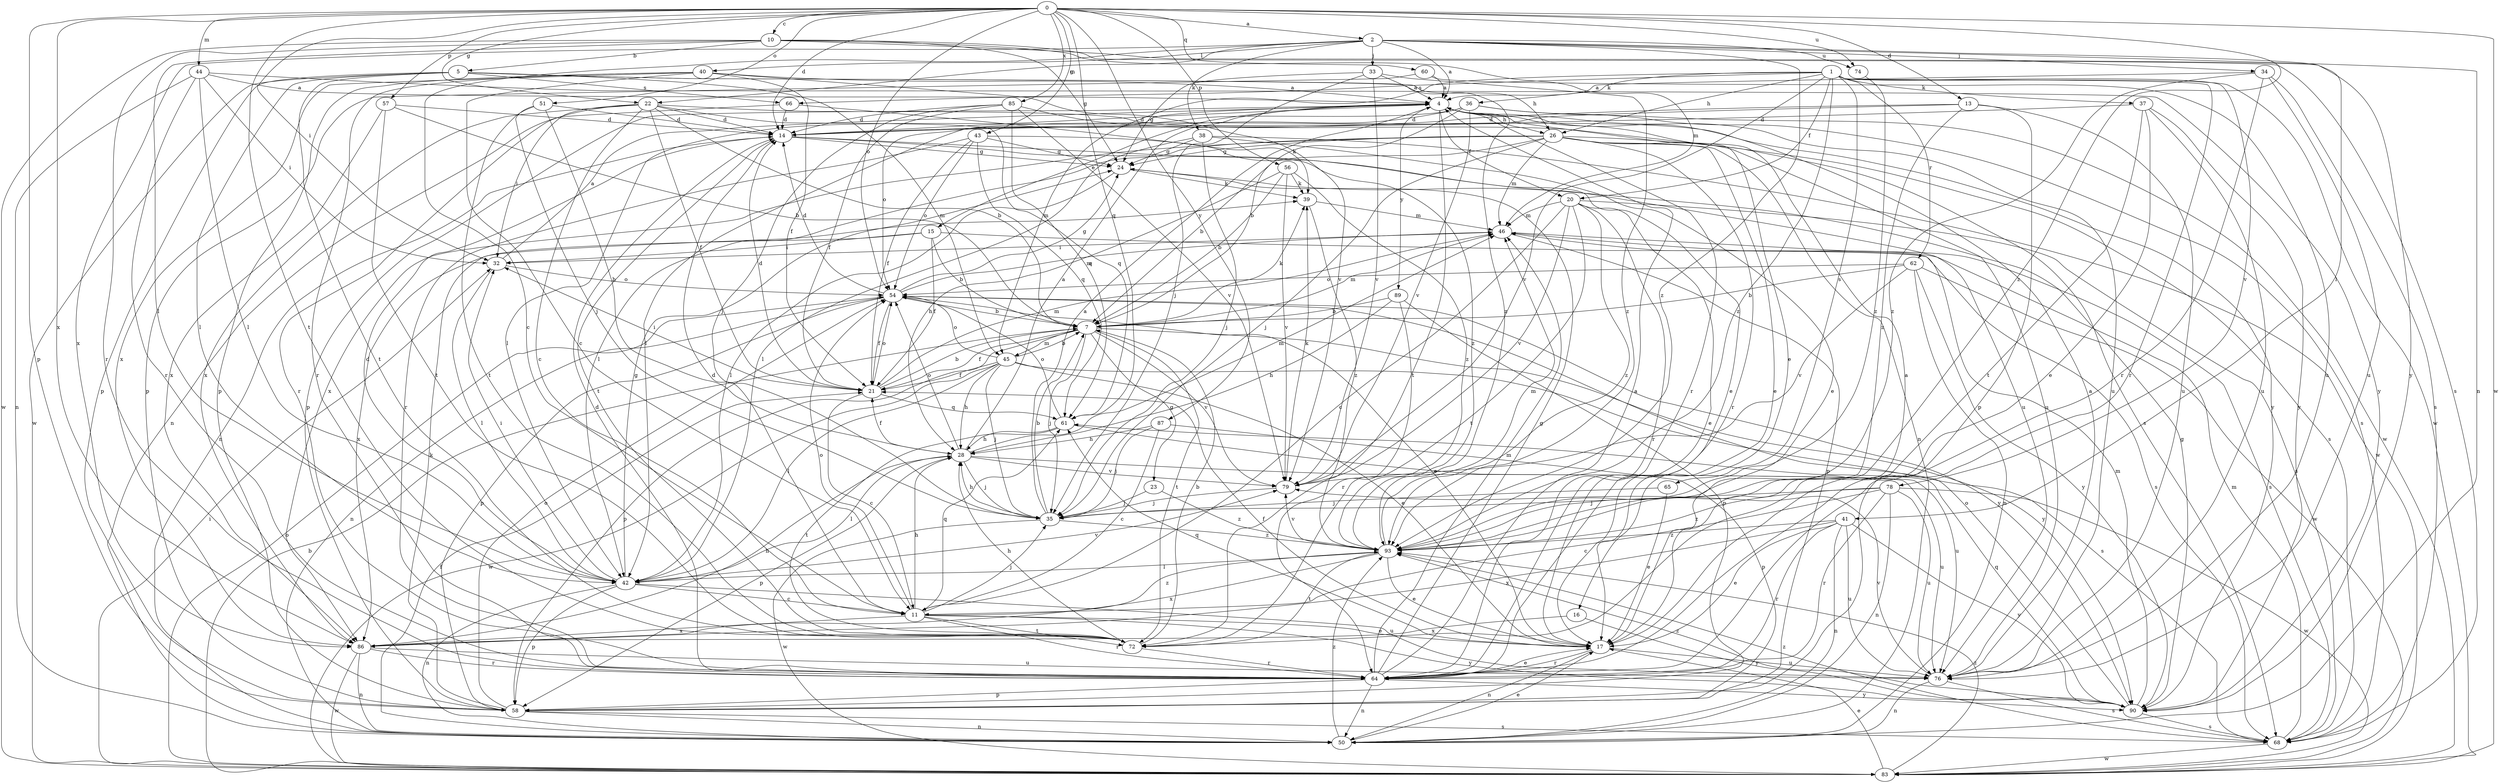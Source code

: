strict digraph  {
0;
1;
2;
4;
5;
7;
10;
11;
13;
14;
15;
16;
17;
20;
21;
22;
23;
24;
26;
28;
32;
33;
34;
35;
36;
37;
38;
39;
40;
41;
42;
43;
44;
45;
46;
50;
51;
54;
56;
57;
58;
60;
61;
62;
64;
65;
66;
68;
72;
74;
76;
78;
79;
83;
85;
86;
87;
89;
90;
93;
0 -> 2  [label=a];
0 -> 10  [label=c];
0 -> 13  [label=d];
0 -> 14  [label=d];
0 -> 22  [label=g];
0 -> 32  [label=i];
0 -> 43  [label=m];
0 -> 44  [label=m];
0 -> 51  [label=o];
0 -> 54  [label=o];
0 -> 56  [label=p];
0 -> 57  [label=p];
0 -> 58  [label=p];
0 -> 60  [label=q];
0 -> 61  [label=q];
0 -> 72  [label=t];
0 -> 74  [label=u];
0 -> 83  [label=w];
0 -> 85  [label=x];
0 -> 86  [label=x];
0 -> 87  [label=y];
0 -> 93  [label=z];
1 -> 20  [label=f];
1 -> 26  [label=h];
1 -> 36  [label=k];
1 -> 37  [label=k];
1 -> 45  [label=m];
1 -> 62  [label=r];
1 -> 64  [label=r];
1 -> 65  [label=s];
1 -> 66  [label=s];
1 -> 78  [label=v];
1 -> 79  [label=v];
1 -> 83  [label=w];
1 -> 93  [label=z];
2 -> 4  [label=a];
2 -> 11  [label=c];
2 -> 22  [label=g];
2 -> 33  [label=j];
2 -> 34  [label=j];
2 -> 38  [label=k];
2 -> 40  [label=l];
2 -> 41  [label=l];
2 -> 50  [label=n];
2 -> 74  [label=u];
2 -> 86  [label=x];
2 -> 93  [label=z];
4 -> 14  [label=d];
4 -> 15  [label=e];
4 -> 16  [label=e];
4 -> 20  [label=f];
4 -> 26  [label=h];
4 -> 54  [label=o];
4 -> 58  [label=p];
4 -> 64  [label=r];
4 -> 72  [label=t];
4 -> 76  [label=u];
4 -> 89  [label=y];
5 -> 26  [label=h];
5 -> 42  [label=l];
5 -> 45  [label=m];
5 -> 58  [label=p];
5 -> 66  [label=s];
5 -> 72  [label=t];
5 -> 83  [label=w];
5 -> 93  [label=z];
7 -> 21  [label=f];
7 -> 23  [label=g];
7 -> 35  [label=j];
7 -> 39  [label=k];
7 -> 45  [label=m];
7 -> 46  [label=m];
7 -> 58  [label=p];
7 -> 72  [label=t];
7 -> 79  [label=v];
7 -> 90  [label=y];
10 -> 5  [label=b];
10 -> 24  [label=g];
10 -> 42  [label=l];
10 -> 46  [label=m];
10 -> 64  [label=r];
10 -> 68  [label=s];
10 -> 83  [label=w];
10 -> 90  [label=y];
11 -> 14  [label=d];
11 -> 17  [label=e];
11 -> 28  [label=h];
11 -> 35  [label=j];
11 -> 54  [label=o];
11 -> 61  [label=q];
11 -> 64  [label=r];
11 -> 72  [label=t];
11 -> 86  [label=x];
11 -> 90  [label=y];
11 -> 93  [label=z];
13 -> 14  [label=d];
13 -> 42  [label=l];
13 -> 58  [label=p];
13 -> 76  [label=u];
13 -> 93  [label=z];
14 -> 24  [label=g];
14 -> 50  [label=n];
14 -> 72  [label=t];
14 -> 76  [label=u];
14 -> 93  [label=z];
15 -> 7  [label=b];
15 -> 21  [label=f];
15 -> 32  [label=i];
15 -> 68  [label=s];
15 -> 86  [label=x];
16 -> 86  [label=x];
16 -> 90  [label=y];
17 -> 4  [label=a];
17 -> 21  [label=f];
17 -> 50  [label=n];
17 -> 61  [label=q];
17 -> 64  [label=r];
17 -> 76  [label=u];
20 -> 11  [label=c];
20 -> 17  [label=e];
20 -> 46  [label=m];
20 -> 64  [label=r];
20 -> 68  [label=s];
20 -> 72  [label=t];
20 -> 79  [label=v];
20 -> 93  [label=z];
21 -> 7  [label=b];
21 -> 11  [label=c];
21 -> 14  [label=d];
21 -> 32  [label=i];
21 -> 46  [label=m];
21 -> 54  [label=o];
21 -> 61  [label=q];
22 -> 7  [label=b];
22 -> 11  [label=c];
22 -> 14  [label=d];
22 -> 21  [label=f];
22 -> 32  [label=i];
22 -> 61  [label=q];
22 -> 64  [label=r];
22 -> 86  [label=x];
22 -> 90  [label=y];
23 -> 35  [label=j];
23 -> 93  [label=z];
24 -> 39  [label=k];
24 -> 42  [label=l];
26 -> 7  [label=b];
26 -> 17  [label=e];
26 -> 24  [label=g];
26 -> 35  [label=j];
26 -> 42  [label=l];
26 -> 46  [label=m];
26 -> 50  [label=n];
26 -> 64  [label=r];
26 -> 68  [label=s];
26 -> 76  [label=u];
26 -> 86  [label=x];
28 -> 4  [label=a];
28 -> 21  [label=f];
28 -> 35  [label=j];
28 -> 42  [label=l];
28 -> 46  [label=m];
28 -> 54  [label=o];
28 -> 58  [label=p];
28 -> 76  [label=u];
28 -> 79  [label=v];
32 -> 4  [label=a];
32 -> 42  [label=l];
32 -> 54  [label=o];
33 -> 4  [label=a];
33 -> 24  [label=g];
33 -> 35  [label=j];
33 -> 79  [label=v];
33 -> 93  [label=z];
34 -> 4  [label=a];
34 -> 64  [label=r];
34 -> 68  [label=s];
34 -> 76  [label=u];
34 -> 93  [label=z];
35 -> 4  [label=a];
35 -> 7  [label=b];
35 -> 28  [label=h];
35 -> 83  [label=w];
35 -> 93  [label=z];
36 -> 7  [label=b];
36 -> 14  [label=d];
36 -> 42  [label=l];
36 -> 68  [label=s];
36 -> 79  [label=v];
36 -> 83  [label=w];
37 -> 14  [label=d];
37 -> 17  [label=e];
37 -> 72  [label=t];
37 -> 76  [label=u];
37 -> 90  [label=y];
38 -> 17  [label=e];
38 -> 24  [label=g];
38 -> 35  [label=j];
38 -> 42  [label=l];
38 -> 83  [label=w];
39 -> 46  [label=m];
39 -> 93  [label=z];
40 -> 4  [label=a];
40 -> 11  [label=c];
40 -> 21  [label=f];
40 -> 58  [label=p];
40 -> 64  [label=r];
40 -> 79  [label=v];
40 -> 86  [label=x];
41 -> 17  [label=e];
41 -> 50  [label=n];
41 -> 64  [label=r];
41 -> 76  [label=u];
41 -> 86  [label=x];
41 -> 90  [label=y];
41 -> 93  [label=z];
42 -> 11  [label=c];
42 -> 14  [label=d];
42 -> 24  [label=g];
42 -> 32  [label=i];
42 -> 50  [label=n];
42 -> 58  [label=p];
42 -> 76  [label=u];
42 -> 79  [label=v];
43 -> 17  [label=e];
43 -> 21  [label=f];
43 -> 24  [label=g];
43 -> 54  [label=o];
43 -> 61  [label=q];
43 -> 64  [label=r];
44 -> 4  [label=a];
44 -> 32  [label=i];
44 -> 42  [label=l];
44 -> 50  [label=n];
44 -> 64  [label=r];
44 -> 90  [label=y];
45 -> 7  [label=b];
45 -> 17  [label=e];
45 -> 21  [label=f];
45 -> 28  [label=h];
45 -> 35  [label=j];
45 -> 42  [label=l];
45 -> 54  [label=o];
45 -> 68  [label=s];
45 -> 83  [label=w];
46 -> 32  [label=i];
46 -> 58  [label=p];
46 -> 68  [label=s];
50 -> 17  [label=e];
50 -> 21  [label=f];
50 -> 93  [label=z];
51 -> 14  [label=d];
51 -> 28  [label=h];
51 -> 35  [label=j];
51 -> 72  [label=t];
54 -> 7  [label=b];
54 -> 14  [label=d];
54 -> 17  [label=e];
54 -> 21  [label=f];
54 -> 24  [label=g];
54 -> 46  [label=m];
54 -> 50  [label=n];
54 -> 58  [label=p];
54 -> 90  [label=y];
56 -> 7  [label=b];
56 -> 28  [label=h];
56 -> 39  [label=k];
56 -> 79  [label=v];
56 -> 93  [label=z];
57 -> 7  [label=b];
57 -> 14  [label=d];
57 -> 72  [label=t];
57 -> 86  [label=x];
58 -> 39  [label=k];
58 -> 50  [label=n];
58 -> 54  [label=o];
58 -> 68  [label=s];
60 -> 4  [label=a];
60 -> 58  [label=p];
60 -> 76  [label=u];
61 -> 28  [label=h];
61 -> 54  [label=o];
61 -> 72  [label=t];
61 -> 76  [label=u];
62 -> 7  [label=b];
62 -> 50  [label=n];
62 -> 54  [label=o];
62 -> 79  [label=v];
62 -> 83  [label=w];
62 -> 90  [label=y];
64 -> 4  [label=a];
64 -> 14  [label=d];
64 -> 17  [label=e];
64 -> 24  [label=g];
64 -> 46  [label=m];
64 -> 50  [label=n];
64 -> 58  [label=p];
64 -> 90  [label=y];
65 -> 17  [label=e];
65 -> 35  [label=j];
66 -> 14  [label=d];
66 -> 39  [label=k];
66 -> 50  [label=n];
68 -> 46  [label=m];
68 -> 83  [label=w];
68 -> 93  [label=z];
72 -> 7  [label=b];
72 -> 28  [label=h];
72 -> 64  [label=r];
74 -> 93  [label=z];
76 -> 4  [label=a];
76 -> 50  [label=n];
76 -> 68  [label=s];
76 -> 79  [label=v];
78 -> 11  [label=c];
78 -> 35  [label=j];
78 -> 50  [label=n];
78 -> 64  [label=r];
78 -> 76  [label=u];
78 -> 83  [label=w];
78 -> 93  [label=z];
79 -> 35  [label=j];
79 -> 39  [label=k];
83 -> 7  [label=b];
83 -> 17  [label=e];
83 -> 32  [label=i];
83 -> 54  [label=o];
83 -> 93  [label=z];
85 -> 14  [label=d];
85 -> 21  [label=f];
85 -> 35  [label=j];
85 -> 61  [label=q];
85 -> 68  [label=s];
85 -> 79  [label=v];
86 -> 28  [label=h];
86 -> 50  [label=n];
86 -> 64  [label=r];
86 -> 76  [label=u];
86 -> 83  [label=w];
87 -> 11  [label=c];
87 -> 28  [label=h];
87 -> 35  [label=j];
87 -> 58  [label=p];
89 -> 7  [label=b];
89 -> 28  [label=h];
89 -> 58  [label=p];
89 -> 64  [label=r];
90 -> 24  [label=g];
90 -> 46  [label=m];
90 -> 54  [label=o];
90 -> 61  [label=q];
90 -> 68  [label=s];
90 -> 93  [label=z];
93 -> 17  [label=e];
93 -> 42  [label=l];
93 -> 46  [label=m];
93 -> 72  [label=t];
93 -> 79  [label=v];
93 -> 86  [label=x];
}
